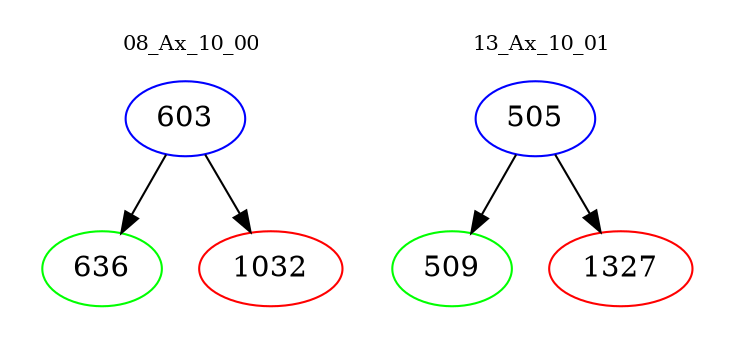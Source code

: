 digraph{
subgraph cluster_0 {
color = white
label = "08_Ax_10_00";
fontsize=10;
T0_603 [label="603", color="blue"]
T0_603 -> T0_636 [color="black"]
T0_636 [label="636", color="green"]
T0_603 -> T0_1032 [color="black"]
T0_1032 [label="1032", color="red"]
}
subgraph cluster_1 {
color = white
label = "13_Ax_10_01";
fontsize=10;
T1_505 [label="505", color="blue"]
T1_505 -> T1_509 [color="black"]
T1_509 [label="509", color="green"]
T1_505 -> T1_1327 [color="black"]
T1_1327 [label="1327", color="red"]
}
}

